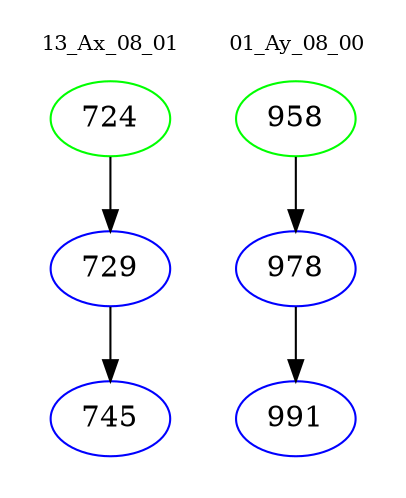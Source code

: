 digraph{
subgraph cluster_0 {
color = white
label = "13_Ax_08_01";
fontsize=10;
T0_724 [label="724", color="green"]
T0_724 -> T0_729 [color="black"]
T0_729 [label="729", color="blue"]
T0_729 -> T0_745 [color="black"]
T0_745 [label="745", color="blue"]
}
subgraph cluster_1 {
color = white
label = "01_Ay_08_00";
fontsize=10;
T1_958 [label="958", color="green"]
T1_958 -> T1_978 [color="black"]
T1_978 [label="978", color="blue"]
T1_978 -> T1_991 [color="black"]
T1_991 [label="991", color="blue"]
}
}
